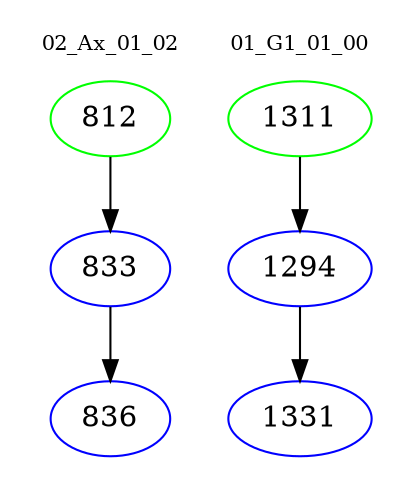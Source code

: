 digraph{
subgraph cluster_0 {
color = white
label = "02_Ax_01_02";
fontsize=10;
T0_812 [label="812", color="green"]
T0_812 -> T0_833 [color="black"]
T0_833 [label="833", color="blue"]
T0_833 -> T0_836 [color="black"]
T0_836 [label="836", color="blue"]
}
subgraph cluster_1 {
color = white
label = "01_G1_01_00";
fontsize=10;
T1_1311 [label="1311", color="green"]
T1_1311 -> T1_1294 [color="black"]
T1_1294 [label="1294", color="blue"]
T1_1294 -> T1_1331 [color="black"]
T1_1331 [label="1331", color="blue"]
}
}
